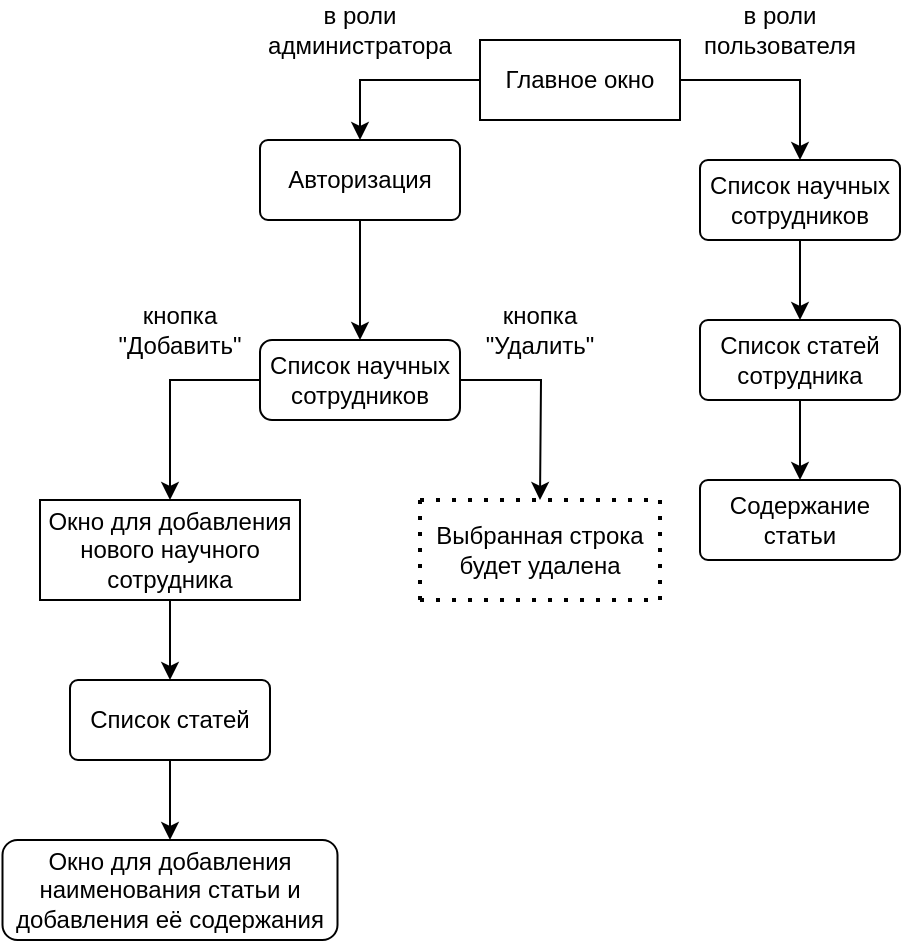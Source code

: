<mxfile version="22.1.5" type="device">
  <diagram name="Страница — 1" id="c4-qh4CFtlBc_zxU3LsE">
    <mxGraphModel dx="916" dy="494" grid="1" gridSize="10" guides="1" tooltips="1" connect="1" arrows="1" fold="1" page="1" pageScale="1" pageWidth="827" pageHeight="1169" math="0" shadow="0">
      <root>
        <mxCell id="0" />
        <mxCell id="1" parent="0" />
        <mxCell id="ii49FbBwGmYHpSNB1aUn-5" style="edgeStyle=orthogonalEdgeStyle;rounded=0;orthogonalLoop=1;jettySize=auto;html=1;entryX=0.5;entryY=0;entryDx=0;entryDy=0;" edge="1" parent="1" source="ii49FbBwGmYHpSNB1aUn-2" target="ii49FbBwGmYHpSNB1aUn-3">
          <mxGeometry relative="1" as="geometry" />
        </mxCell>
        <mxCell id="ii49FbBwGmYHpSNB1aUn-6" style="edgeStyle=orthogonalEdgeStyle;rounded=0;orthogonalLoop=1;jettySize=auto;html=1;entryX=0.5;entryY=0;entryDx=0;entryDy=0;" edge="1" parent="1" source="ii49FbBwGmYHpSNB1aUn-2" target="ii49FbBwGmYHpSNB1aUn-4">
          <mxGeometry relative="1" as="geometry" />
        </mxCell>
        <mxCell id="ii49FbBwGmYHpSNB1aUn-2" value="Главное окно" style="whiteSpace=wrap;html=1;align=center;" vertex="1" parent="1">
          <mxGeometry x="350" y="20" width="100" height="40" as="geometry" />
        </mxCell>
        <mxCell id="ii49FbBwGmYHpSNB1aUn-11" style="edgeStyle=orthogonalEdgeStyle;rounded=0;orthogonalLoop=1;jettySize=auto;html=1;entryX=0.5;entryY=0;entryDx=0;entryDy=0;" edge="1" parent="1" source="ii49FbBwGmYHpSNB1aUn-3" target="ii49FbBwGmYHpSNB1aUn-9">
          <mxGeometry relative="1" as="geometry" />
        </mxCell>
        <mxCell id="ii49FbBwGmYHpSNB1aUn-3" value="Список научных сотрудников" style="rounded=1;arcSize=10;whiteSpace=wrap;html=1;align=center;" vertex="1" parent="1">
          <mxGeometry x="460" y="80" width="100" height="40" as="geometry" />
        </mxCell>
        <mxCell id="ii49FbBwGmYHpSNB1aUn-17" style="edgeStyle=orthogonalEdgeStyle;rounded=0;orthogonalLoop=1;jettySize=auto;html=1;entryX=0.5;entryY=0;entryDx=0;entryDy=0;" edge="1" parent="1" source="ii49FbBwGmYHpSNB1aUn-4" target="ii49FbBwGmYHpSNB1aUn-16">
          <mxGeometry relative="1" as="geometry" />
        </mxCell>
        <mxCell id="ii49FbBwGmYHpSNB1aUn-4" value="Авторизация" style="rounded=1;arcSize=10;whiteSpace=wrap;html=1;align=center;" vertex="1" parent="1">
          <mxGeometry x="240" y="70" width="100" height="40" as="geometry" />
        </mxCell>
        <mxCell id="ii49FbBwGmYHpSNB1aUn-8" value="Содержание статьи" style="rounded=1;arcSize=10;whiteSpace=wrap;html=1;align=center;" vertex="1" parent="1">
          <mxGeometry x="460" y="240" width="100" height="40" as="geometry" />
        </mxCell>
        <mxCell id="ii49FbBwGmYHpSNB1aUn-12" style="edgeStyle=orthogonalEdgeStyle;rounded=0;orthogonalLoop=1;jettySize=auto;html=1;entryX=0.5;entryY=0;entryDx=0;entryDy=0;" edge="1" parent="1" source="ii49FbBwGmYHpSNB1aUn-9" target="ii49FbBwGmYHpSNB1aUn-8">
          <mxGeometry relative="1" as="geometry" />
        </mxCell>
        <mxCell id="ii49FbBwGmYHpSNB1aUn-9" value="Список статей сотрудника" style="rounded=1;arcSize=10;whiteSpace=wrap;html=1;align=center;" vertex="1" parent="1">
          <mxGeometry x="460" y="160" width="100" height="40" as="geometry" />
        </mxCell>
        <mxCell id="ii49FbBwGmYHpSNB1aUn-35" style="edgeStyle=orthogonalEdgeStyle;rounded=0;orthogonalLoop=1;jettySize=auto;html=1;entryX=0.5;entryY=0;entryDx=0;entryDy=0;" edge="1" parent="1" source="ii49FbBwGmYHpSNB1aUn-10" target="ii49FbBwGmYHpSNB1aUn-33">
          <mxGeometry relative="1" as="geometry" />
        </mxCell>
        <mxCell id="ii49FbBwGmYHpSNB1aUn-10" value="Список статей" style="rounded=1;arcSize=10;whiteSpace=wrap;html=1;align=center;" vertex="1" parent="1">
          <mxGeometry x="145" y="340" width="100" height="40" as="geometry" />
        </mxCell>
        <mxCell id="ii49FbBwGmYHpSNB1aUn-13" value="в роли пользователя" style="text;html=1;strokeColor=none;fillColor=none;align=center;verticalAlign=middle;whiteSpace=wrap;rounded=0;" vertex="1" parent="1">
          <mxGeometry x="470" width="60" height="30" as="geometry" />
        </mxCell>
        <mxCell id="ii49FbBwGmYHpSNB1aUn-14" value="в роли администратора" style="text;html=1;strokeColor=none;fillColor=none;align=center;verticalAlign=middle;whiteSpace=wrap;rounded=0;" vertex="1" parent="1">
          <mxGeometry x="260" width="60" height="30" as="geometry" />
        </mxCell>
        <mxCell id="ii49FbBwGmYHpSNB1aUn-20" style="edgeStyle=orthogonalEdgeStyle;rounded=0;orthogonalLoop=1;jettySize=auto;html=1;entryX=0.5;entryY=0;entryDx=0;entryDy=0;exitX=0;exitY=0.5;exitDx=0;exitDy=0;" edge="1" parent="1" source="ii49FbBwGmYHpSNB1aUn-16" target="ii49FbBwGmYHpSNB1aUn-19">
          <mxGeometry relative="1" as="geometry" />
        </mxCell>
        <mxCell id="ii49FbBwGmYHpSNB1aUn-30" style="edgeStyle=orthogonalEdgeStyle;rounded=0;orthogonalLoop=1;jettySize=auto;html=1;exitX=1;exitY=0.5;exitDx=0;exitDy=0;" edge="1" parent="1" source="ii49FbBwGmYHpSNB1aUn-16">
          <mxGeometry relative="1" as="geometry">
            <mxPoint x="380" y="250" as="targetPoint" />
          </mxGeometry>
        </mxCell>
        <mxCell id="ii49FbBwGmYHpSNB1aUn-16" value="Список научных сотрудников" style="rounded=1;whiteSpace=wrap;html=1;" vertex="1" parent="1">
          <mxGeometry x="240" y="170" width="100" height="40" as="geometry" />
        </mxCell>
        <mxCell id="ii49FbBwGmYHpSNB1aUn-32" style="edgeStyle=orthogonalEdgeStyle;rounded=0;orthogonalLoop=1;jettySize=auto;html=1;entryX=0.5;entryY=0;entryDx=0;entryDy=0;" edge="1" parent="1" source="ii49FbBwGmYHpSNB1aUn-19" target="ii49FbBwGmYHpSNB1aUn-10">
          <mxGeometry relative="1" as="geometry" />
        </mxCell>
        <mxCell id="ii49FbBwGmYHpSNB1aUn-19" value="Окно для добавления нового научного сотрудника" style="whiteSpace=wrap;html=1;align=center;" vertex="1" parent="1">
          <mxGeometry x="130" y="250" width="130" height="50" as="geometry" />
        </mxCell>
        <mxCell id="ii49FbBwGmYHpSNB1aUn-22" value="кнопка &quot;Добавить&quot;" style="text;html=1;strokeColor=none;fillColor=none;align=center;verticalAlign=middle;whiteSpace=wrap;rounded=0;" vertex="1" parent="1">
          <mxGeometry x="170" y="150" width="60" height="30" as="geometry" />
        </mxCell>
        <mxCell id="ii49FbBwGmYHpSNB1aUn-23" value="кнопка &quot;Удалить&quot;" style="text;html=1;strokeColor=none;fillColor=none;align=center;verticalAlign=middle;whiteSpace=wrap;rounded=0;" vertex="1" parent="1">
          <mxGeometry x="350" y="150" width="60" height="30" as="geometry" />
        </mxCell>
        <mxCell id="ii49FbBwGmYHpSNB1aUn-24" value="" style="endArrow=none;dashed=1;html=1;dashPattern=1 3;strokeWidth=2;rounded=0;" edge="1" parent="1">
          <mxGeometry width="50" height="50" relative="1" as="geometry">
            <mxPoint x="320" y="300" as="sourcePoint" />
            <mxPoint x="320" y="250" as="targetPoint" />
          </mxGeometry>
        </mxCell>
        <mxCell id="ii49FbBwGmYHpSNB1aUn-25" value="" style="endArrow=none;dashed=1;html=1;dashPattern=1 3;strokeWidth=2;rounded=0;" edge="1" parent="1">
          <mxGeometry width="50" height="50" relative="1" as="geometry">
            <mxPoint x="320" y="300" as="sourcePoint" />
            <mxPoint x="440" y="300" as="targetPoint" />
          </mxGeometry>
        </mxCell>
        <mxCell id="ii49FbBwGmYHpSNB1aUn-26" value="" style="endArrow=none;dashed=1;html=1;dashPattern=1 3;strokeWidth=2;rounded=0;" edge="1" parent="1">
          <mxGeometry width="50" height="50" relative="1" as="geometry">
            <mxPoint x="320" y="250" as="sourcePoint" />
            <mxPoint x="440" y="250" as="targetPoint" />
          </mxGeometry>
        </mxCell>
        <mxCell id="ii49FbBwGmYHpSNB1aUn-27" value="" style="endArrow=none;dashed=1;html=1;dashPattern=1 3;strokeWidth=2;rounded=0;" edge="1" parent="1">
          <mxGeometry width="50" height="50" relative="1" as="geometry">
            <mxPoint x="440" y="300" as="sourcePoint" />
            <mxPoint x="440" y="250" as="targetPoint" />
          </mxGeometry>
        </mxCell>
        <mxCell id="ii49FbBwGmYHpSNB1aUn-28" value="Выбранная строка будет удалена" style="text;html=1;strokeColor=none;fillColor=none;align=center;verticalAlign=middle;whiteSpace=wrap;rounded=0;" vertex="1" parent="1">
          <mxGeometry x="320" y="260" width="120" height="30" as="geometry" />
        </mxCell>
        <mxCell id="ii49FbBwGmYHpSNB1aUn-31" style="edgeStyle=orthogonalEdgeStyle;rounded=0;orthogonalLoop=1;jettySize=auto;html=1;exitX=0.5;exitY=1;exitDx=0;exitDy=0;" edge="1" parent="1" source="ii49FbBwGmYHpSNB1aUn-22" target="ii49FbBwGmYHpSNB1aUn-22">
          <mxGeometry relative="1" as="geometry" />
        </mxCell>
        <mxCell id="ii49FbBwGmYHpSNB1aUn-33" value="Окно для добавления наименования статьи и добавления её содержания" style="rounded=1;whiteSpace=wrap;html=1;" vertex="1" parent="1">
          <mxGeometry x="111.25" y="420" width="167.5" height="50" as="geometry" />
        </mxCell>
      </root>
    </mxGraphModel>
  </diagram>
</mxfile>
